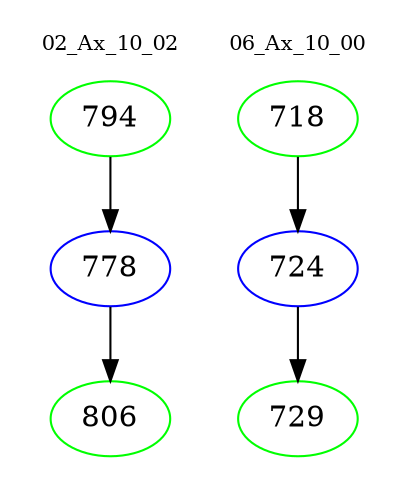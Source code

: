 digraph{
subgraph cluster_0 {
color = white
label = "02_Ax_10_02";
fontsize=10;
T0_794 [label="794", color="green"]
T0_794 -> T0_778 [color="black"]
T0_778 [label="778", color="blue"]
T0_778 -> T0_806 [color="black"]
T0_806 [label="806", color="green"]
}
subgraph cluster_1 {
color = white
label = "06_Ax_10_00";
fontsize=10;
T1_718 [label="718", color="green"]
T1_718 -> T1_724 [color="black"]
T1_724 [label="724", color="blue"]
T1_724 -> T1_729 [color="black"]
T1_729 [label="729", color="green"]
}
}
